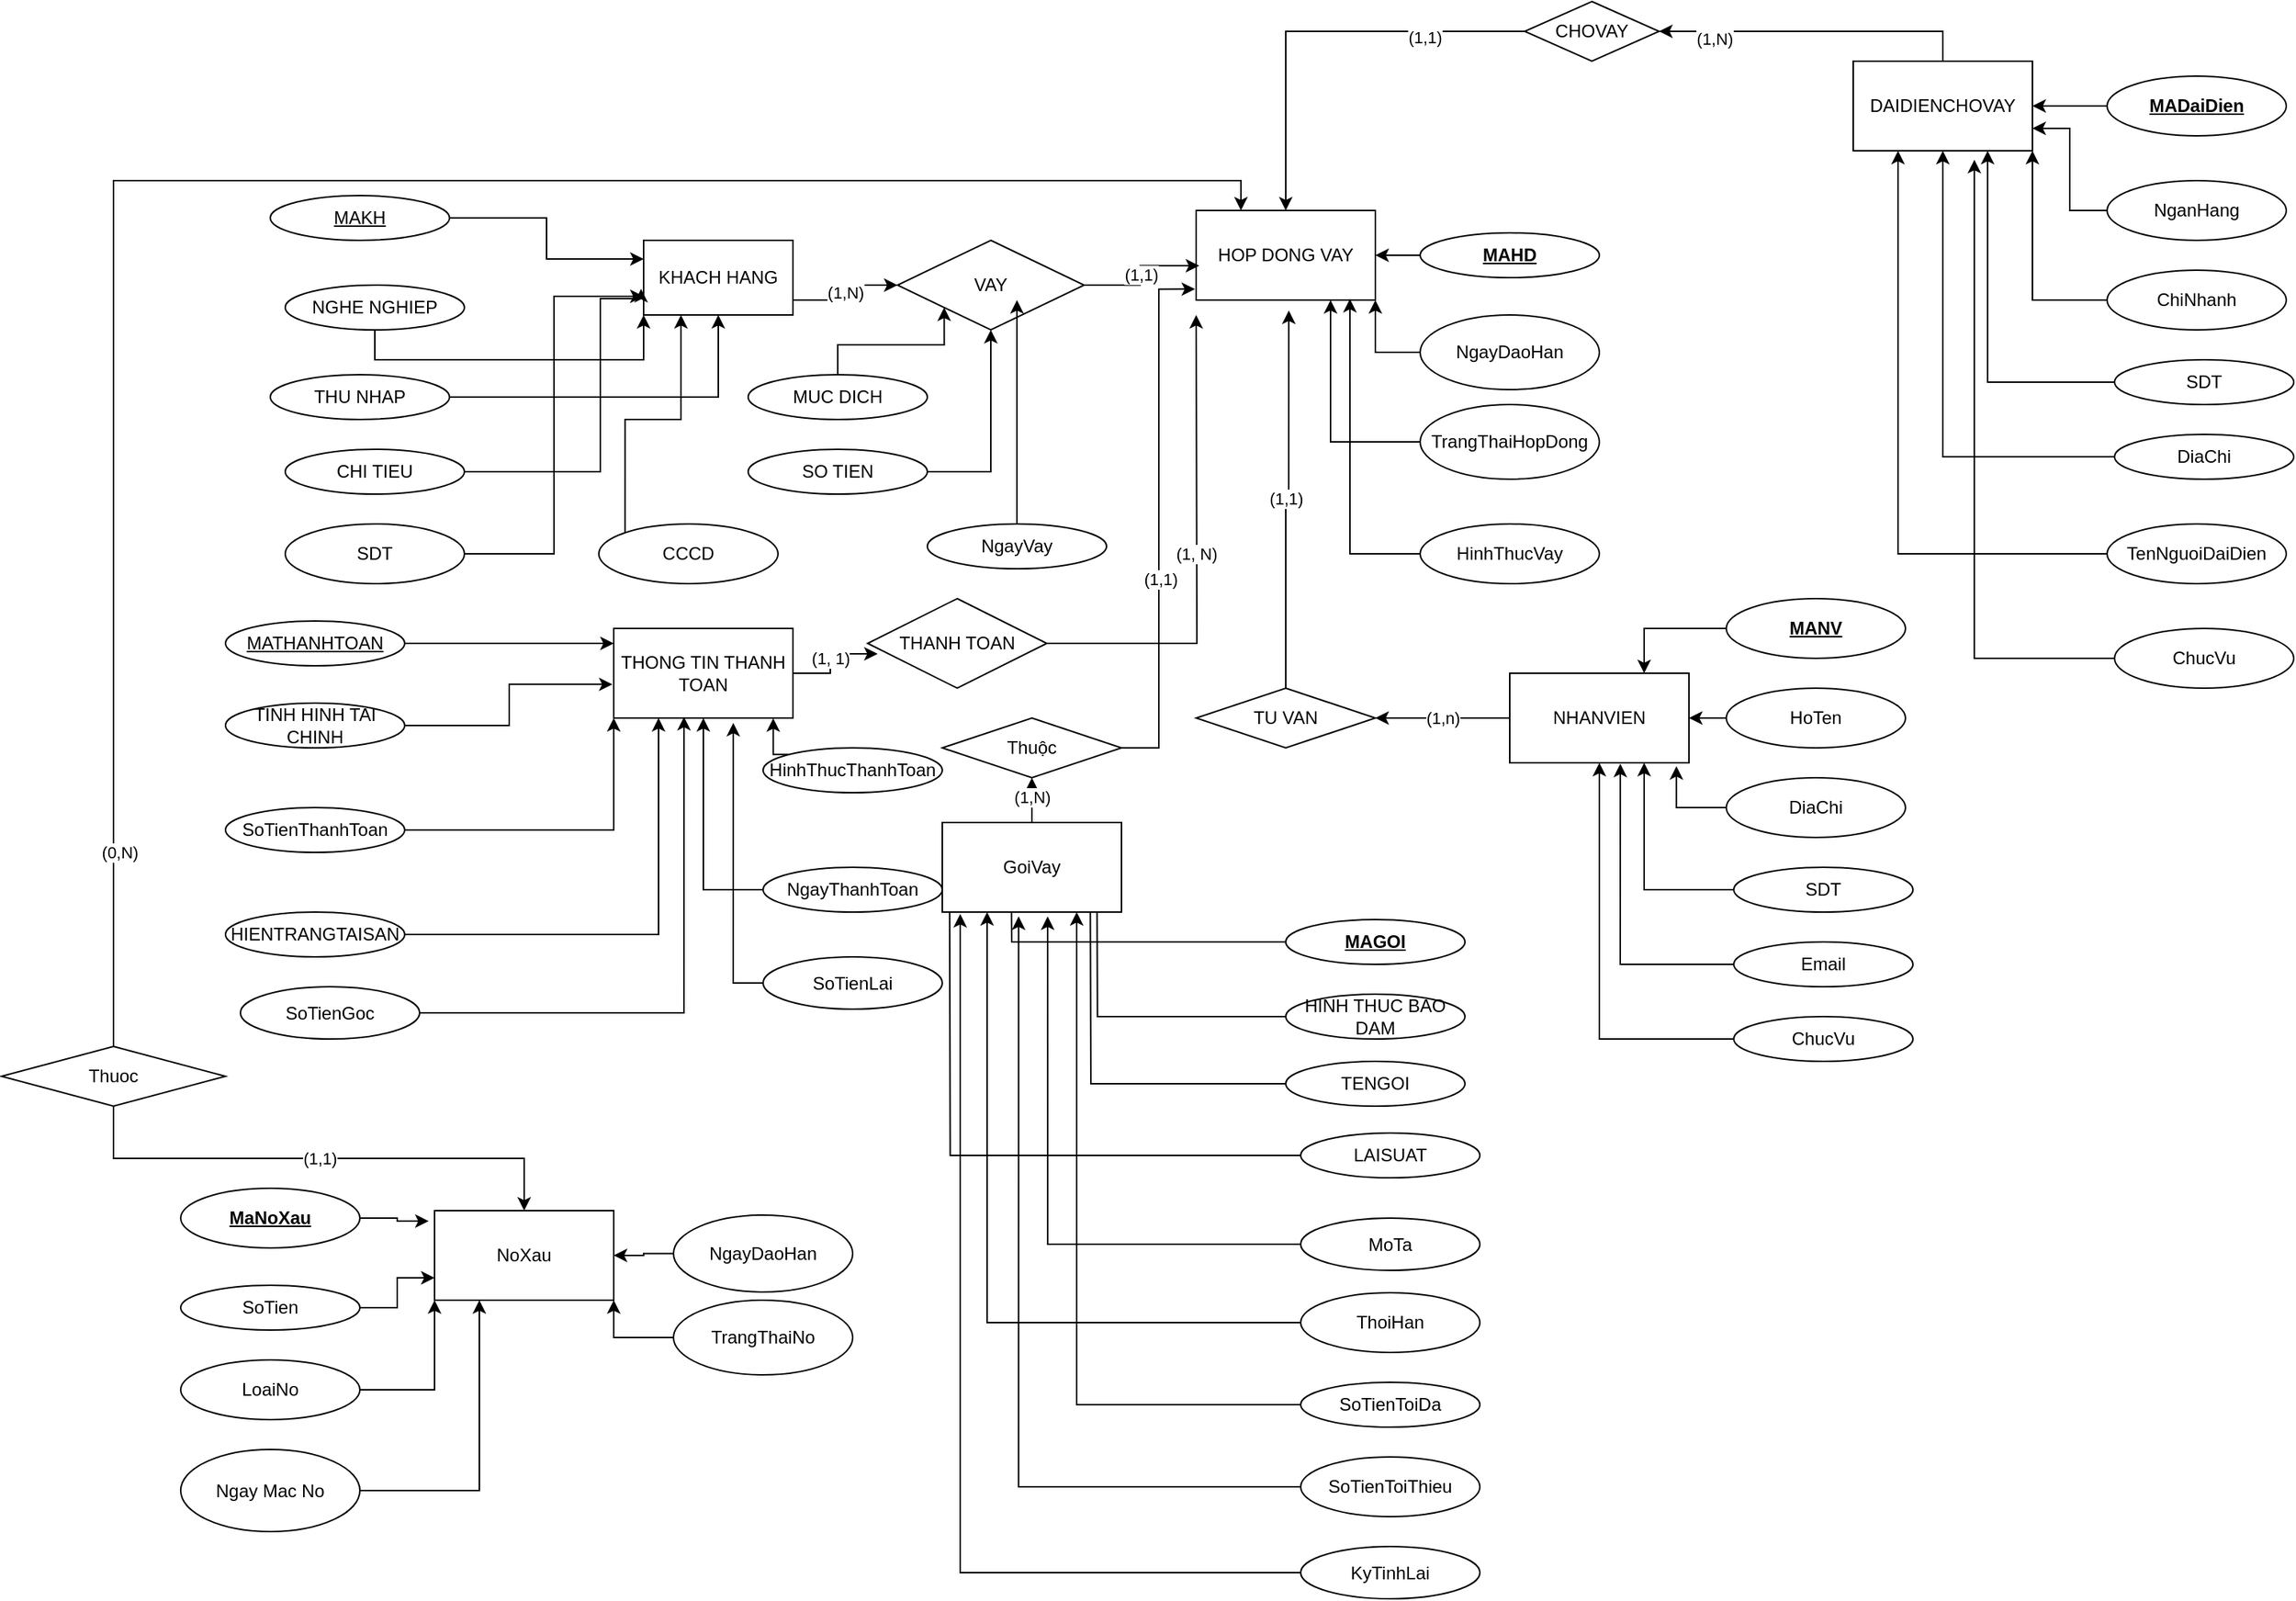<mxfile version="22.0.2" type="device">
  <diagram name="Page-1" id="RcluT7PwSp8nkoUz6Cnb">
    <mxGraphModel dx="1941" dy="688" grid="1" gridSize="10" guides="1" tooltips="1" connect="1" arrows="1" fold="1" page="1" pageScale="1" pageWidth="850" pageHeight="1100" math="0" shadow="0">
      <root>
        <mxCell id="0" />
        <mxCell id="1" parent="0" />
        <mxCell id="moOu8SUinzSFJMRD1ueo-30" value="(1,N)" style="edgeStyle=orthogonalEdgeStyle;rounded=0;orthogonalLoop=1;jettySize=auto;html=1;" parent="1" source="moOu8SUinzSFJMRD1ueo-1" target="moOu8SUinzSFJMRD1ueo-29" edge="1">
          <mxGeometry relative="1" as="geometry">
            <Array as="points">
              <mxPoint x="-165" y="230" />
              <mxPoint x="-165" y="220" />
            </Array>
          </mxGeometry>
        </mxCell>
        <mxCell id="moOu8SUinzSFJMRD1ueo-1" value="KHACH HANG" style="whiteSpace=wrap;html=1;" parent="1" vertex="1">
          <mxGeometry x="-300" y="190" width="100" height="50" as="geometry" />
        </mxCell>
        <mxCell id="moOu8SUinzSFJMRD1ueo-2" value="HOP DONG VAY" style="whiteSpace=wrap;html=1;" parent="1" vertex="1">
          <mxGeometry x="70" y="170" width="120" height="60" as="geometry" />
        </mxCell>
        <mxCell id="moOu8SUinzSFJMRD1ueo-39" value="(1,n)" style="edgeStyle=orthogonalEdgeStyle;rounded=0;orthogonalLoop=1;jettySize=auto;html=1;" parent="1" source="moOu8SUinzSFJMRD1ueo-6" target="moOu8SUinzSFJMRD1ueo-36" edge="1">
          <mxGeometry relative="1" as="geometry" />
        </mxCell>
        <mxCell id="moOu8SUinzSFJMRD1ueo-6" value="NHANVIEN" style="whiteSpace=wrap;html=1;" parent="1" vertex="1">
          <mxGeometry x="280" y="480" width="120" height="60" as="geometry" />
        </mxCell>
        <mxCell id="moOu8SUinzSFJMRD1ueo-12" style="edgeStyle=orthogonalEdgeStyle;rounded=0;orthogonalLoop=1;jettySize=auto;html=1;entryX=0.383;entryY=1.133;entryDx=0;entryDy=0;entryPerimeter=0;" parent="1" source="moOu8SUinzSFJMRD1ueo-8" edge="1">
          <mxGeometry relative="1" as="geometry">
            <mxPoint x="-54.04" y="593.99" as="targetPoint" />
          </mxGeometry>
        </mxCell>
        <mxCell id="moOu8SUinzSFJMRD1ueo-8" value="&lt;u&gt;&lt;b&gt;MAGOI&lt;/b&gt;&lt;/u&gt;" style="ellipse;whiteSpace=wrap;html=1;" parent="1" vertex="1">
          <mxGeometry x="130" y="645" width="120" height="30" as="geometry" />
        </mxCell>
        <mxCell id="moOu8SUinzSFJMRD1ueo-52" style="edgeStyle=orthogonalEdgeStyle;rounded=0;orthogonalLoop=1;jettySize=auto;html=1;entryX=0.825;entryY=1.1;entryDx=0;entryDy=0;entryPerimeter=0;" parent="1" source="moOu8SUinzSFJMRD1ueo-9" edge="1">
          <mxGeometry relative="1" as="geometry">
            <mxPoint x="-1" y="593" as="targetPoint" />
          </mxGeometry>
        </mxCell>
        <mxCell id="moOu8SUinzSFJMRD1ueo-9" value="TENGOI" style="ellipse;whiteSpace=wrap;html=1;" parent="1" vertex="1">
          <mxGeometry x="130" y="740" width="120" height="30" as="geometry" />
        </mxCell>
        <mxCell id="moOu8SUinzSFJMRD1ueo-10" value="LAISUAT" style="ellipse;whiteSpace=wrap;html=1;" parent="1" vertex="1">
          <mxGeometry x="140" y="788" width="120" height="30" as="geometry" />
        </mxCell>
        <mxCell id="moOu8SUinzSFJMRD1ueo-23" value="" style="edgeStyle=orthogonalEdgeStyle;rounded=0;orthogonalLoop=1;jettySize=auto;html=1;" parent="1" source="moOu8SUinzSFJMRD1ueo-15" target="moOu8SUinzSFJMRD1ueo-1" edge="1">
          <mxGeometry relative="1" as="geometry">
            <Array as="points">
              <mxPoint x="-480" y="270" />
              <mxPoint x="-300" y="270" />
            </Array>
          </mxGeometry>
        </mxCell>
        <mxCell id="moOu8SUinzSFJMRD1ueo-15" value="NGHE NGHIEP" style="ellipse;whiteSpace=wrap;html=1;" parent="1" vertex="1">
          <mxGeometry x="-540" y="220" width="120" height="30" as="geometry" />
        </mxCell>
        <mxCell id="moOu8SUinzSFJMRD1ueo-22" style="edgeStyle=orthogonalEdgeStyle;rounded=0;orthogonalLoop=1;jettySize=auto;html=1;entryX=0;entryY=0.25;entryDx=0;entryDy=0;" parent="1" source="moOu8SUinzSFJMRD1ueo-16" target="moOu8SUinzSFJMRD1ueo-1" edge="1">
          <mxGeometry relative="1" as="geometry" />
        </mxCell>
        <mxCell id="moOu8SUinzSFJMRD1ueo-16" value="&lt;u&gt;MAKH&lt;/u&gt;" style="ellipse;whiteSpace=wrap;html=1;" parent="1" vertex="1">
          <mxGeometry x="-550" y="160" width="120" height="30" as="geometry" />
        </mxCell>
        <mxCell id="moOu8SUinzSFJMRD1ueo-27" style="edgeStyle=orthogonalEdgeStyle;rounded=0;orthogonalLoop=1;jettySize=auto;html=1;" parent="1" source="moOu8SUinzSFJMRD1ueo-17" target="moOu8SUinzSFJMRD1ueo-1" edge="1">
          <mxGeometry relative="1" as="geometry" />
        </mxCell>
        <mxCell id="moOu8SUinzSFJMRD1ueo-17" value="THU NHAP" style="ellipse;whiteSpace=wrap;html=1;" parent="1" vertex="1">
          <mxGeometry x="-550" y="280" width="120" height="30" as="geometry" />
        </mxCell>
        <mxCell id="moOu8SUinzSFJMRD1ueo-25" style="edgeStyle=orthogonalEdgeStyle;rounded=0;orthogonalLoop=1;jettySize=auto;html=1;entryX=-0.017;entryY=0.65;entryDx=0;entryDy=0;entryPerimeter=0;" parent="1" source="moOu8SUinzSFJMRD1ueo-18" target="moOu8SUinzSFJMRD1ueo-1" edge="1">
          <mxGeometry relative="1" as="geometry">
            <mxPoint x="-330" y="310" as="targetPoint" />
            <Array as="points">
              <mxPoint x="-329" y="345" />
              <mxPoint x="-329" y="229" />
            </Array>
          </mxGeometry>
        </mxCell>
        <mxCell id="moOu8SUinzSFJMRD1ueo-18" value="CHI TIEU" style="ellipse;whiteSpace=wrap;html=1;" parent="1" vertex="1">
          <mxGeometry x="-540" y="330" width="120" height="30" as="geometry" />
        </mxCell>
        <mxCell id="moOu8SUinzSFJMRD1ueo-31" value="(1,1)" style="edgeStyle=orthogonalEdgeStyle;rounded=0;orthogonalLoop=1;jettySize=auto;html=1;entryX=0.017;entryY=0.617;entryDx=0;entryDy=0;entryPerimeter=0;" parent="1" source="moOu8SUinzSFJMRD1ueo-29" target="moOu8SUinzSFJMRD1ueo-2" edge="1">
          <mxGeometry relative="1" as="geometry" />
        </mxCell>
        <mxCell id="moOu8SUinzSFJMRD1ueo-29" value="VAY" style="rhombus;whiteSpace=wrap;html=1;" parent="1" vertex="1">
          <mxGeometry x="-130" y="190" width="125" height="60" as="geometry" />
        </mxCell>
        <mxCell id="OIFnNaqnoantYKEcp4GL-23" style="edgeStyle=orthogonalEdgeStyle;rounded=0;orthogonalLoop=1;jettySize=auto;html=1;exitX=0.5;exitY=0;exitDx=0;exitDy=0;entryX=0;entryY=1;entryDx=0;entryDy=0;" edge="1" parent="1" source="moOu8SUinzSFJMRD1ueo-32" target="moOu8SUinzSFJMRD1ueo-29">
          <mxGeometry relative="1" as="geometry" />
        </mxCell>
        <mxCell id="moOu8SUinzSFJMRD1ueo-32" value="MUC DICH" style="ellipse;whiteSpace=wrap;html=1;" parent="1" vertex="1">
          <mxGeometry x="-230" y="280" width="120" height="30" as="geometry" />
        </mxCell>
        <mxCell id="xY4OVWo1dw9h_iWOuXFk-34" style="edgeStyle=orthogonalEdgeStyle;rounded=0;orthogonalLoop=1;jettySize=auto;html=1;exitX=0;exitY=0.5;exitDx=0;exitDy=0;entryX=1;entryY=0.5;entryDx=0;entryDy=0;" parent="1" source="moOu8SUinzSFJMRD1ueo-34" target="moOu8SUinzSFJMRD1ueo-2" edge="1">
          <mxGeometry relative="1" as="geometry" />
        </mxCell>
        <mxCell id="moOu8SUinzSFJMRD1ueo-34" value="&lt;u&gt;&lt;b&gt;MAHD&lt;/b&gt;&lt;/u&gt;" style="ellipse;whiteSpace=wrap;html=1;" parent="1" vertex="1">
          <mxGeometry x="220" y="185" width="120" height="30" as="geometry" />
        </mxCell>
        <mxCell id="moOu8SUinzSFJMRD1ueo-49" value="(1,1)" style="edgeStyle=orthogonalEdgeStyle;rounded=0;orthogonalLoop=1;jettySize=auto;html=1;exitX=0.5;exitY=0;exitDx=0;exitDy=0;entryX=0.517;entryY=1.117;entryDx=0;entryDy=0;entryPerimeter=0;" parent="1" source="moOu8SUinzSFJMRD1ueo-36" target="moOu8SUinzSFJMRD1ueo-2" edge="1">
          <mxGeometry relative="1" as="geometry" />
        </mxCell>
        <mxCell id="moOu8SUinzSFJMRD1ueo-36" value="TU VAN" style="rhombus;whiteSpace=wrap;html=1;" parent="1" vertex="1">
          <mxGeometry x="70" y="490" width="120" height="40" as="geometry" />
        </mxCell>
        <mxCell id="xY4OVWo1dw9h_iWOuXFk-5" style="edgeStyle=orthogonalEdgeStyle;rounded=0;orthogonalLoop=1;jettySize=auto;html=1;exitX=0;exitY=0.5;exitDx=0;exitDy=0;entryX=1;entryY=1;entryDx=0;entryDy=0;" parent="1" source="moOu8SUinzSFJMRD1ueo-41" edge="1">
          <mxGeometry relative="1" as="geometry">
            <mxPoint x="3.448" y="585.345" as="targetPoint" />
          </mxGeometry>
        </mxCell>
        <mxCell id="moOu8SUinzSFJMRD1ueo-41" value="HINH THUC BAO DAM" style="ellipse;whiteSpace=wrap;html=1;" parent="1" vertex="1">
          <mxGeometry x="130" y="695" width="120" height="30" as="geometry" />
        </mxCell>
        <mxCell id="OIFnNaqnoantYKEcp4GL-24" style="edgeStyle=orthogonalEdgeStyle;rounded=0;orthogonalLoop=1;jettySize=auto;html=1;exitX=1;exitY=0.5;exitDx=0;exitDy=0;entryX=0.5;entryY=1;entryDx=0;entryDy=0;" edge="1" parent="1" source="moOu8SUinzSFJMRD1ueo-53" target="moOu8SUinzSFJMRD1ueo-29">
          <mxGeometry relative="1" as="geometry" />
        </mxCell>
        <mxCell id="moOu8SUinzSFJMRD1ueo-53" value="SO TIEN" style="ellipse;whiteSpace=wrap;html=1;" parent="1" vertex="1">
          <mxGeometry x="-230" y="330" width="120" height="30" as="geometry" />
        </mxCell>
        <mxCell id="moOu8SUinzSFJMRD1ueo-64" value="(1, 1)" style="edgeStyle=orthogonalEdgeStyle;rounded=0;orthogonalLoop=1;jettySize=auto;html=1;exitX=1;exitY=0.5;exitDx=0;exitDy=0;entryX=0.056;entryY=0.617;entryDx=0;entryDy=0;entryPerimeter=0;" parent="1" source="moOu8SUinzSFJMRD1ueo-57" target="moOu8SUinzSFJMRD1ueo-62" edge="1">
          <mxGeometry relative="1" as="geometry" />
        </mxCell>
        <mxCell id="moOu8SUinzSFJMRD1ueo-57" value="THONG TIN THANH TOAN" style="rounded=0;whiteSpace=wrap;html=1;" parent="1" vertex="1">
          <mxGeometry x="-320" y="450" width="120" height="60" as="geometry" />
        </mxCell>
        <mxCell id="moOu8SUinzSFJMRD1ueo-65" value="(1, N)" style="edgeStyle=orthogonalEdgeStyle;rounded=0;orthogonalLoop=1;jettySize=auto;html=1;exitX=1;exitY=0.5;exitDx=0;exitDy=0;" parent="1" source="moOu8SUinzSFJMRD1ueo-62" edge="1">
          <mxGeometry relative="1" as="geometry">
            <mxPoint x="70" y="240" as="targetPoint" />
          </mxGeometry>
        </mxCell>
        <mxCell id="moOu8SUinzSFJMRD1ueo-62" value="THANH TOAN" style="rhombus;whiteSpace=wrap;html=1;" parent="1" vertex="1">
          <mxGeometry x="-150" y="430" width="120" height="60" as="geometry" />
        </mxCell>
        <mxCell id="7ujtb6qxAVKzP9pwFhHG-5" style="edgeStyle=orthogonalEdgeStyle;rounded=0;orthogonalLoop=1;jettySize=auto;html=1;exitX=1;exitY=0.5;exitDx=0;exitDy=0;entryX=0;entryY=1;entryDx=0;entryDy=0;" parent="1" source="moOu8SUinzSFJMRD1ueo-70" target="moOu8SUinzSFJMRD1ueo-57" edge="1">
          <mxGeometry relative="1" as="geometry" />
        </mxCell>
        <mxCell id="moOu8SUinzSFJMRD1ueo-70" value="SoTienThanhToan" style="ellipse;whiteSpace=wrap;html=1;" parent="1" vertex="1">
          <mxGeometry x="-580" y="570" width="120" height="30" as="geometry" />
        </mxCell>
        <mxCell id="7ujtb6qxAVKzP9pwFhHG-1" style="edgeStyle=orthogonalEdgeStyle;rounded=0;orthogonalLoop=1;jettySize=auto;html=1;exitX=1;exitY=0.5;exitDx=0;exitDy=0;" parent="1" source="moOu8SUinzSFJMRD1ueo-74" edge="1">
          <mxGeometry relative="1" as="geometry">
            <mxPoint x="-320" y="460" as="targetPoint" />
          </mxGeometry>
        </mxCell>
        <mxCell id="moOu8SUinzSFJMRD1ueo-74" value="&lt;u&gt;MATHANHTOAN&lt;/u&gt;" style="ellipse;whiteSpace=wrap;html=1;" parent="1" vertex="1">
          <mxGeometry x="-580" y="445" width="120" height="30" as="geometry" />
        </mxCell>
        <mxCell id="OIFnNaqnoantYKEcp4GL-20" style="edgeStyle=orthogonalEdgeStyle;rounded=0;orthogonalLoop=1;jettySize=auto;html=1;exitX=0;exitY=0.5;exitDx=0;exitDy=0;" edge="1" parent="1" source="moOu8SUinzSFJMRD1ueo-75" target="moOu8SUinzSFJMRD1ueo-57">
          <mxGeometry relative="1" as="geometry" />
        </mxCell>
        <mxCell id="moOu8SUinzSFJMRD1ueo-75" value="NgayThanhToan" style="ellipse;whiteSpace=wrap;html=1;" parent="1" vertex="1">
          <mxGeometry x="-220" y="610" width="120" height="30" as="geometry" />
        </mxCell>
        <mxCell id="7ujtb6qxAVKzP9pwFhHG-6" style="edgeStyle=orthogonalEdgeStyle;rounded=0;orthogonalLoop=1;jettySize=auto;html=1;exitX=1;exitY=0.5;exitDx=0;exitDy=0;entryX=0.25;entryY=1;entryDx=0;entryDy=0;" parent="1" source="moOu8SUinzSFJMRD1ueo-79" target="moOu8SUinzSFJMRD1ueo-57" edge="1">
          <mxGeometry relative="1" as="geometry" />
        </mxCell>
        <mxCell id="moOu8SUinzSFJMRD1ueo-79" value="HIENTRANGTAISAN" style="ellipse;whiteSpace=wrap;html=1;" parent="1" vertex="1">
          <mxGeometry x="-580" y="640" width="120" height="30" as="geometry" />
        </mxCell>
        <mxCell id="moOu8SUinzSFJMRD1ueo-82" value="TINH HINH TAI CHINH" style="ellipse;whiteSpace=wrap;html=1;" parent="1" vertex="1">
          <mxGeometry x="-580" y="500" width="120" height="30" as="geometry" />
        </mxCell>
        <mxCell id="7ujtb6qxAVKzP9pwFhHG-7" style="edgeStyle=orthogonalEdgeStyle;rounded=0;orthogonalLoop=1;jettySize=auto;html=1;exitX=0;exitY=0.5;exitDx=0;exitDy=0;entryX=0.04;entryY=0.814;entryDx=0;entryDy=0;entryPerimeter=0;" parent="1" source="moOu8SUinzSFJMRD1ueo-10" edge="1">
          <mxGeometry relative="1" as="geometry">
            <mxPoint x="-95.2" y="584.42" as="targetPoint" />
          </mxGeometry>
        </mxCell>
        <mxCell id="51BZH1mfJ3p3SiwEqMql-1" value="NoXau" style="rounded=0;whiteSpace=wrap;html=1;" parent="1" vertex="1">
          <mxGeometry x="-440" y="840" width="120" height="60" as="geometry" />
        </mxCell>
        <mxCell id="51BZH1mfJ3p3SiwEqMql-2" value="MaNoXau" style="ellipse;whiteSpace=wrap;html=1;fontStyle=5" parent="1" vertex="1">
          <mxGeometry x="-610" y="825" width="120" height="40" as="geometry" />
        </mxCell>
        <mxCell id="51BZH1mfJ3p3SiwEqMql-8" style="edgeStyle=orthogonalEdgeStyle;rounded=0;orthogonalLoop=1;jettySize=auto;html=1;exitX=1;exitY=0.5;exitDx=0;exitDy=0;entryX=0;entryY=0.75;entryDx=0;entryDy=0;" parent="1" source="51BZH1mfJ3p3SiwEqMql-5" target="51BZH1mfJ3p3SiwEqMql-1" edge="1">
          <mxGeometry relative="1" as="geometry" />
        </mxCell>
        <mxCell id="51BZH1mfJ3p3SiwEqMql-5" value="SoTien" style="ellipse;whiteSpace=wrap;html=1;" parent="1" vertex="1">
          <mxGeometry x="-610" y="890" width="120" height="30" as="geometry" />
        </mxCell>
        <mxCell id="51BZH1mfJ3p3SiwEqMql-6" style="edgeStyle=orthogonalEdgeStyle;rounded=0;orthogonalLoop=1;jettySize=auto;html=1;exitX=1;exitY=0.5;exitDx=0;exitDy=0;entryX=-0.033;entryY=0.117;entryDx=0;entryDy=0;entryPerimeter=0;" parent="1" source="51BZH1mfJ3p3SiwEqMql-2" target="51BZH1mfJ3p3SiwEqMql-1" edge="1">
          <mxGeometry relative="1" as="geometry" />
        </mxCell>
        <mxCell id="51BZH1mfJ3p3SiwEqMql-11" value="(1,1)" style="edgeStyle=orthogonalEdgeStyle;rounded=0;orthogonalLoop=1;jettySize=auto;html=1;exitX=0.5;exitY=1;exitDx=0;exitDy=0;entryX=0.5;entryY=0;entryDx=0;entryDy=0;" parent="1" source="51BZH1mfJ3p3SiwEqMql-9" target="51BZH1mfJ3p3SiwEqMql-1" edge="1">
          <mxGeometry relative="1" as="geometry" />
        </mxCell>
        <mxCell id="OIFnNaqnoantYKEcp4GL-8" style="edgeStyle=orthogonalEdgeStyle;rounded=0;orthogonalLoop=1;jettySize=auto;html=1;exitX=0.5;exitY=0;exitDx=0;exitDy=0;entryX=0.25;entryY=0;entryDx=0;entryDy=0;" edge="1" parent="1" source="51BZH1mfJ3p3SiwEqMql-9" target="moOu8SUinzSFJMRD1ueo-2">
          <mxGeometry relative="1" as="geometry" />
        </mxCell>
        <mxCell id="OIFnNaqnoantYKEcp4GL-9" value="(0,N)" style="edgeLabel;html=1;align=center;verticalAlign=middle;resizable=0;points=[];" vertex="1" connectable="0" parent="OIFnNaqnoantYKEcp4GL-8">
          <mxGeometry x="-0.808" y="-4" relative="1" as="geometry">
            <mxPoint as="offset" />
          </mxGeometry>
        </mxCell>
        <mxCell id="51BZH1mfJ3p3SiwEqMql-9" value="Thuoc" style="rhombus;whiteSpace=wrap;html=1;" parent="1" vertex="1">
          <mxGeometry x="-730" y="730" width="150" height="40" as="geometry" />
        </mxCell>
        <mxCell id="51BZH1mfJ3p3SiwEqMql-24" style="edgeStyle=orthogonalEdgeStyle;rounded=0;orthogonalLoop=1;jettySize=auto;html=1;exitX=0.5;exitY=0;exitDx=0;exitDy=0;entryX=1;entryY=0.5;entryDx=0;entryDy=0;" parent="1" source="51BZH1mfJ3p3SiwEqMql-19" target="51BZH1mfJ3p3SiwEqMql-20" edge="1">
          <mxGeometry relative="1" as="geometry" />
        </mxCell>
        <mxCell id="eYvVQva_daUCcq3rvcuf-1" value="(1,N)" style="edgeLabel;html=1;align=center;verticalAlign=middle;resizable=0;points=[];" parent="51BZH1mfJ3p3SiwEqMql-24" vertex="1" connectable="0">
          <mxGeometry x="0.648" y="5" relative="1" as="geometry">
            <mxPoint as="offset" />
          </mxGeometry>
        </mxCell>
        <mxCell id="51BZH1mfJ3p3SiwEqMql-19" value="DAIDIENCHOVAY" style="rounded=0;whiteSpace=wrap;html=1;" parent="1" vertex="1">
          <mxGeometry x="510" y="70" width="120" height="60" as="geometry" />
        </mxCell>
        <mxCell id="51BZH1mfJ3p3SiwEqMql-25" style="edgeStyle=orthogonalEdgeStyle;rounded=0;orthogonalLoop=1;jettySize=auto;html=1;exitX=0;exitY=0.5;exitDx=0;exitDy=0;" parent="1" source="51BZH1mfJ3p3SiwEqMql-20" target="moOu8SUinzSFJMRD1ueo-2" edge="1">
          <mxGeometry relative="1" as="geometry" />
        </mxCell>
        <mxCell id="eYvVQva_daUCcq3rvcuf-2" value="(1,1)" style="edgeLabel;html=1;align=center;verticalAlign=middle;resizable=0;points=[];" parent="51BZH1mfJ3p3SiwEqMql-25" vertex="1" connectable="0">
          <mxGeometry x="-0.521" y="4" relative="1" as="geometry">
            <mxPoint as="offset" />
          </mxGeometry>
        </mxCell>
        <mxCell id="51BZH1mfJ3p3SiwEqMql-20" value="CHOVAY" style="rhombus;whiteSpace=wrap;html=1;" parent="1" vertex="1">
          <mxGeometry x="290" y="30" width="90" height="40" as="geometry" />
        </mxCell>
        <mxCell id="xY4OVWo1dw9h_iWOuXFk-1" value="HinhThucThanhToan" style="ellipse;whiteSpace=wrap;html=1;" parent="1" vertex="1">
          <mxGeometry x="-220" y="530" width="120" height="30" as="geometry" />
        </mxCell>
        <mxCell id="xY4OVWo1dw9h_iWOuXFk-4" style="edgeStyle=orthogonalEdgeStyle;rounded=0;orthogonalLoop=1;jettySize=auto;html=1;exitX=0;exitY=0;exitDx=0;exitDy=0;entryX=0.89;entryY=1.003;entryDx=0;entryDy=0;entryPerimeter=0;" parent="1" source="xY4OVWo1dw9h_iWOuXFk-1" target="moOu8SUinzSFJMRD1ueo-57" edge="1">
          <mxGeometry relative="1" as="geometry" />
        </mxCell>
        <mxCell id="xY4OVWo1dw9h_iWOuXFk-10" style="edgeStyle=orthogonalEdgeStyle;rounded=0;orthogonalLoop=1;jettySize=auto;html=1;exitX=1;exitY=0.5;exitDx=0;exitDy=0;entryX=0;entryY=0.75;entryDx=0;entryDy=0;" parent="1" source="xY4OVWo1dw9h_iWOuXFk-8" target="moOu8SUinzSFJMRD1ueo-1" edge="1">
          <mxGeometry relative="1" as="geometry" />
        </mxCell>
        <mxCell id="xY4OVWo1dw9h_iWOuXFk-8" value="SDT" style="ellipse;whiteSpace=wrap;html=1;" parent="1" vertex="1">
          <mxGeometry x="-540" y="380" width="120" height="40" as="geometry" />
        </mxCell>
        <mxCell id="xY4OVWo1dw9h_iWOuXFk-11" style="edgeStyle=orthogonalEdgeStyle;rounded=0;orthogonalLoop=1;jettySize=auto;html=1;exitX=0;exitY=0;exitDx=0;exitDy=0;entryX=0.25;entryY=1;entryDx=0;entryDy=0;" parent="1" source="xY4OVWo1dw9h_iWOuXFk-9" target="moOu8SUinzSFJMRD1ueo-1" edge="1">
          <mxGeometry relative="1" as="geometry" />
        </mxCell>
        <mxCell id="xY4OVWo1dw9h_iWOuXFk-9" value="CCCD" style="ellipse;whiteSpace=wrap;html=1;" parent="1" vertex="1">
          <mxGeometry x="-330" y="380" width="120" height="40" as="geometry" />
        </mxCell>
        <mxCell id="OIFnNaqnoantYKEcp4GL-11" style="edgeStyle=orthogonalEdgeStyle;rounded=0;orthogonalLoop=1;jettySize=auto;html=1;exitX=0;exitY=0.5;exitDx=0;exitDy=0;entryX=0.75;entryY=1;entryDx=0;entryDy=0;" edge="1" parent="1" source="xY4OVWo1dw9h_iWOuXFk-7" target="moOu8SUinzSFJMRD1ueo-2">
          <mxGeometry relative="1" as="geometry" />
        </mxCell>
        <mxCell id="xY4OVWo1dw9h_iWOuXFk-7" value="TrangThaiHopDong" style="ellipse;whiteSpace=wrap;html=1;" parent="1" vertex="1">
          <mxGeometry x="220" y="300" width="120" height="50" as="geometry" />
        </mxCell>
        <mxCell id="xY4OVWo1dw9h_iWOuXFk-15" style="edgeStyle=orthogonalEdgeStyle;rounded=0;orthogonalLoop=1;jettySize=auto;html=1;exitX=0;exitY=0.5;exitDx=0;exitDy=0;entryX=0.75;entryY=0;entryDx=0;entryDy=0;" parent="1" source="xY4OVWo1dw9h_iWOuXFk-14" target="moOu8SUinzSFJMRD1ueo-6" edge="1">
          <mxGeometry relative="1" as="geometry" />
        </mxCell>
        <mxCell id="xY4OVWo1dw9h_iWOuXFk-14" value="&lt;b&gt;&lt;u&gt;MANV&lt;/u&gt;&lt;/b&gt;" style="ellipse;whiteSpace=wrap;html=1;" parent="1" vertex="1">
          <mxGeometry x="425" y="430" width="120" height="40" as="geometry" />
        </mxCell>
        <mxCell id="xY4OVWo1dw9h_iWOuXFk-25" style="edgeStyle=orthogonalEdgeStyle;rounded=0;orthogonalLoop=1;jettySize=auto;html=1;exitX=1;exitY=0.5;exitDx=0;exitDy=0;entryX=0;entryY=1;entryDx=0;entryDy=0;" parent="1" source="xY4OVWo1dw9h_iWOuXFk-16" target="51BZH1mfJ3p3SiwEqMql-1" edge="1">
          <mxGeometry relative="1" as="geometry" />
        </mxCell>
        <mxCell id="xY4OVWo1dw9h_iWOuXFk-16" value="LoaiNo" style="ellipse;whiteSpace=wrap;html=1;" parent="1" vertex="1">
          <mxGeometry x="-610" y="940" width="120" height="40" as="geometry" />
        </mxCell>
        <mxCell id="xY4OVWo1dw9h_iWOuXFk-30" style="edgeStyle=orthogonalEdgeStyle;rounded=0;orthogonalLoop=1;jettySize=auto;html=1;exitX=0;exitY=0.5;exitDx=0;exitDy=0;entryX=1;entryY=1;entryDx=0;entryDy=0;" parent="1" source="xY4OVWo1dw9h_iWOuXFk-18" target="51BZH1mfJ3p3SiwEqMql-1" edge="1">
          <mxGeometry relative="1" as="geometry" />
        </mxCell>
        <mxCell id="xY4OVWo1dw9h_iWOuXFk-18" value="TrangThaiNo" style="ellipse;whiteSpace=wrap;html=1;" parent="1" vertex="1">
          <mxGeometry x="-280" y="900" width="120" height="50" as="geometry" />
        </mxCell>
        <mxCell id="xY4OVWo1dw9h_iWOuXFk-26" style="edgeStyle=orthogonalEdgeStyle;rounded=0;orthogonalLoop=1;jettySize=auto;html=1;exitX=1;exitY=0.5;exitDx=0;exitDy=0;entryX=0.25;entryY=1;entryDx=0;entryDy=0;" parent="1" source="xY4OVWo1dw9h_iWOuXFk-22" target="51BZH1mfJ3p3SiwEqMql-1" edge="1">
          <mxGeometry relative="1" as="geometry" />
        </mxCell>
        <mxCell id="xY4OVWo1dw9h_iWOuXFk-22" value="Ngay Mac No" style="ellipse;whiteSpace=wrap;html=1;" parent="1" vertex="1">
          <mxGeometry x="-610" y="1000" width="120" height="55" as="geometry" />
        </mxCell>
        <mxCell id="xY4OVWo1dw9h_iWOuXFk-29" style="edgeStyle=orthogonalEdgeStyle;rounded=0;orthogonalLoop=1;jettySize=auto;html=1;exitX=0;exitY=0.5;exitDx=0;exitDy=0;entryX=1;entryY=0.5;entryDx=0;entryDy=0;" parent="1" source="xY4OVWo1dw9h_iWOuXFk-24" target="51BZH1mfJ3p3SiwEqMql-1" edge="1">
          <mxGeometry relative="1" as="geometry" />
        </mxCell>
        <mxCell id="xY4OVWo1dw9h_iWOuXFk-24" value="NgayDaoHan" style="ellipse;whiteSpace=wrap;html=1;" parent="1" vertex="1">
          <mxGeometry x="-280" y="843" width="120" height="51.5" as="geometry" />
        </mxCell>
        <mxCell id="OIFnNaqnoantYKEcp4GL-10" style="edgeStyle=orthogonalEdgeStyle;rounded=0;orthogonalLoop=1;jettySize=auto;html=1;exitX=0;exitY=0.5;exitDx=0;exitDy=0;entryX=1;entryY=1;entryDx=0;entryDy=0;" edge="1" parent="1" source="xY4OVWo1dw9h_iWOuXFk-31" target="moOu8SUinzSFJMRD1ueo-2">
          <mxGeometry relative="1" as="geometry" />
        </mxCell>
        <mxCell id="xY4OVWo1dw9h_iWOuXFk-31" value="NgayDaoHan" style="ellipse;whiteSpace=wrap;html=1;" parent="1" vertex="1">
          <mxGeometry x="220" y="240" width="120" height="50" as="geometry" />
        </mxCell>
        <mxCell id="OIFnNaqnoantYKEcp4GL-1" style="edgeStyle=orthogonalEdgeStyle;rounded=0;orthogonalLoop=1;jettySize=auto;html=1;exitX=0;exitY=0.5;exitDx=0;exitDy=0;" edge="1" parent="1" source="xY4OVWo1dw9h_iWOuXFk-35" target="moOu8SUinzSFJMRD1ueo-6">
          <mxGeometry relative="1" as="geometry" />
        </mxCell>
        <mxCell id="xY4OVWo1dw9h_iWOuXFk-35" value="HoTen" style="ellipse;whiteSpace=wrap;html=1;" parent="1" vertex="1">
          <mxGeometry x="425" y="490" width="120" height="40" as="geometry" />
        </mxCell>
        <mxCell id="xY4OVWo1dw9h_iWOuXFk-36" value="DiaChi" style="ellipse;whiteSpace=wrap;html=1;" parent="1" vertex="1">
          <mxGeometry x="425" y="550" width="120" height="40" as="geometry" />
        </mxCell>
        <mxCell id="OIFnNaqnoantYKEcp4GL-4" style="edgeStyle=orthogonalEdgeStyle;rounded=0;orthogonalLoop=1;jettySize=auto;html=1;exitX=0;exitY=0.5;exitDx=0;exitDy=0;entryX=0.75;entryY=1;entryDx=0;entryDy=0;" edge="1" parent="1" source="xY4OVWo1dw9h_iWOuXFk-37" target="moOu8SUinzSFJMRD1ueo-6">
          <mxGeometry relative="1" as="geometry" />
        </mxCell>
        <mxCell id="xY4OVWo1dw9h_iWOuXFk-37" value="SDT" style="ellipse;whiteSpace=wrap;html=1;" parent="1" vertex="1">
          <mxGeometry x="430" y="610" width="120" height="30" as="geometry" />
        </mxCell>
        <mxCell id="xY4OVWo1dw9h_iWOuXFk-38" value="Email" style="ellipse;whiteSpace=wrap;html=1;" parent="1" vertex="1">
          <mxGeometry x="430" y="660" width="120" height="30" as="geometry" />
        </mxCell>
        <mxCell id="OIFnNaqnoantYKEcp4GL-6" style="edgeStyle=orthogonalEdgeStyle;rounded=0;orthogonalLoop=1;jettySize=auto;html=1;exitX=0;exitY=0.5;exitDx=0;exitDy=0;" edge="1" parent="1" source="xY4OVWo1dw9h_iWOuXFk-39" target="moOu8SUinzSFJMRD1ueo-6">
          <mxGeometry relative="1" as="geometry" />
        </mxCell>
        <mxCell id="xY4OVWo1dw9h_iWOuXFk-39" value="ChucVu" style="ellipse;whiteSpace=wrap;html=1;" parent="1" vertex="1">
          <mxGeometry x="430" y="710" width="120" height="30" as="geometry" />
        </mxCell>
        <mxCell id="xY4OVWo1dw9h_iWOuXFk-46" style="edgeStyle=orthogonalEdgeStyle;rounded=0;orthogonalLoop=1;jettySize=auto;html=1;exitX=0;exitY=0.5;exitDx=0;exitDy=0;" parent="1" source="xY4OVWo1dw9h_iWOuXFk-40" target="51BZH1mfJ3p3SiwEqMql-19" edge="1">
          <mxGeometry relative="1" as="geometry" />
        </mxCell>
        <mxCell id="xY4OVWo1dw9h_iWOuXFk-40" value="&lt;b&gt;&lt;u&gt;MADaiDien&lt;/u&gt;&lt;/b&gt;" style="ellipse;whiteSpace=wrap;html=1;" parent="1" vertex="1">
          <mxGeometry x="680" y="80" width="120" height="40" as="geometry" />
        </mxCell>
        <mxCell id="xY4OVWo1dw9h_iWOuXFk-47" style="edgeStyle=orthogonalEdgeStyle;rounded=0;orthogonalLoop=1;jettySize=auto;html=1;exitX=0;exitY=0.5;exitDx=0;exitDy=0;entryX=1;entryY=0.75;entryDx=0;entryDy=0;" parent="1" source="xY4OVWo1dw9h_iWOuXFk-41" target="51BZH1mfJ3p3SiwEqMql-19" edge="1">
          <mxGeometry relative="1" as="geometry" />
        </mxCell>
        <mxCell id="xY4OVWo1dw9h_iWOuXFk-41" value="NganHang" style="ellipse;whiteSpace=wrap;html=1;" parent="1" vertex="1">
          <mxGeometry x="680" y="150" width="120" height="40" as="geometry" />
        </mxCell>
        <mxCell id="xY4OVWo1dw9h_iWOuXFk-48" style="edgeStyle=orthogonalEdgeStyle;rounded=0;orthogonalLoop=1;jettySize=auto;html=1;exitX=0;exitY=0.5;exitDx=0;exitDy=0;entryX=1;entryY=1;entryDx=0;entryDy=0;" parent="1" source="xY4OVWo1dw9h_iWOuXFk-42" target="51BZH1mfJ3p3SiwEqMql-19" edge="1">
          <mxGeometry relative="1" as="geometry" />
        </mxCell>
        <mxCell id="xY4OVWo1dw9h_iWOuXFk-42" value="ChiNhanh" style="ellipse;whiteSpace=wrap;html=1;" parent="1" vertex="1">
          <mxGeometry x="680" y="210" width="120" height="40" as="geometry" />
        </mxCell>
        <mxCell id="xY4OVWo1dw9h_iWOuXFk-49" style="edgeStyle=orthogonalEdgeStyle;rounded=0;orthogonalLoop=1;jettySize=auto;html=1;exitX=0;exitY=0.5;exitDx=0;exitDy=0;entryX=0.75;entryY=1;entryDx=0;entryDy=0;" parent="1" source="xY4OVWo1dw9h_iWOuXFk-43" target="51BZH1mfJ3p3SiwEqMql-19" edge="1">
          <mxGeometry relative="1" as="geometry" />
        </mxCell>
        <mxCell id="xY4OVWo1dw9h_iWOuXFk-43" value="SDT" style="ellipse;whiteSpace=wrap;html=1;" parent="1" vertex="1">
          <mxGeometry x="685" y="270" width="120" height="30" as="geometry" />
        </mxCell>
        <mxCell id="xY4OVWo1dw9h_iWOuXFk-50" style="edgeStyle=orthogonalEdgeStyle;rounded=0;orthogonalLoop=1;jettySize=auto;html=1;exitX=0;exitY=0.5;exitDx=0;exitDy=0;entryX=0.5;entryY=1;entryDx=0;entryDy=0;" parent="1" source="xY4OVWo1dw9h_iWOuXFk-44" target="51BZH1mfJ3p3SiwEqMql-19" edge="1">
          <mxGeometry relative="1" as="geometry" />
        </mxCell>
        <mxCell id="xY4OVWo1dw9h_iWOuXFk-44" value="DiaChi" style="ellipse;whiteSpace=wrap;html=1;" parent="1" vertex="1">
          <mxGeometry x="685" y="320" width="120" height="30" as="geometry" />
        </mxCell>
        <mxCell id="xY4OVWo1dw9h_iWOuXFk-53" style="edgeStyle=orthogonalEdgeStyle;rounded=0;orthogonalLoop=1;jettySize=auto;html=1;exitX=0;exitY=0.5;exitDx=0;exitDy=0;entryX=0.25;entryY=1;entryDx=0;entryDy=0;" parent="1" source="xY4OVWo1dw9h_iWOuXFk-51" target="51BZH1mfJ3p3SiwEqMql-19" edge="1">
          <mxGeometry relative="1" as="geometry" />
        </mxCell>
        <mxCell id="xY4OVWo1dw9h_iWOuXFk-51" value="TenNguoiDaiDien" style="ellipse;whiteSpace=wrap;html=1;" parent="1" vertex="1">
          <mxGeometry x="680" y="380" width="120" height="40" as="geometry" />
        </mxCell>
        <mxCell id="xY4OVWo1dw9h_iWOuXFk-52" value="ChucVu" style="ellipse;whiteSpace=wrap;html=1;" parent="1" vertex="1">
          <mxGeometry x="685" y="450" width="120" height="40" as="geometry" />
        </mxCell>
        <mxCell id="xY4OVWo1dw9h_iWOuXFk-54" style="edgeStyle=orthogonalEdgeStyle;rounded=0;orthogonalLoop=1;jettySize=auto;html=1;exitX=0;exitY=0.5;exitDx=0;exitDy=0;entryX=0.676;entryY=1.1;entryDx=0;entryDy=0;entryPerimeter=0;" parent="1" source="xY4OVWo1dw9h_iWOuXFk-52" target="51BZH1mfJ3p3SiwEqMql-19" edge="1">
          <mxGeometry relative="1" as="geometry" />
        </mxCell>
        <mxCell id="xY4OVWo1dw9h_iWOuXFk-59" style="edgeStyle=orthogonalEdgeStyle;rounded=0;orthogonalLoop=1;jettySize=auto;html=1;exitX=0;exitY=0.5;exitDx=0;exitDy=0;entryX=0.588;entryY=1.048;entryDx=0;entryDy=0;entryPerimeter=0;" parent="1" source="xY4OVWo1dw9h_iWOuXFk-55" target="xY4OVWo1dw9h_iWOuXFk-60" edge="1">
          <mxGeometry relative="1" as="geometry">
            <mxPoint x="-30" y="620" as="targetPoint" />
          </mxGeometry>
        </mxCell>
        <mxCell id="xY4OVWo1dw9h_iWOuXFk-55" value="MoTa" style="ellipse;whiteSpace=wrap;html=1;" parent="1" vertex="1">
          <mxGeometry x="140" y="845" width="120" height="35" as="geometry" />
        </mxCell>
        <mxCell id="xY4OVWo1dw9h_iWOuXFk-61" style="edgeStyle=orthogonalEdgeStyle;rounded=0;orthogonalLoop=1;jettySize=auto;html=1;exitX=0;exitY=0.5;exitDx=0;exitDy=0;entryX=0.25;entryY=1;entryDx=0;entryDy=0;" parent="1" source="xY4OVWo1dw9h_iWOuXFk-56" target="xY4OVWo1dw9h_iWOuXFk-60" edge="1">
          <mxGeometry relative="1" as="geometry" />
        </mxCell>
        <mxCell id="xY4OVWo1dw9h_iWOuXFk-56" value="ThoiHan" style="ellipse;whiteSpace=wrap;html=1;" parent="1" vertex="1">
          <mxGeometry x="140" y="895" width="120" height="40" as="geometry" />
        </mxCell>
        <mxCell id="xY4OVWo1dw9h_iWOuXFk-62" style="edgeStyle=orthogonalEdgeStyle;rounded=0;orthogonalLoop=1;jettySize=auto;html=1;exitX=0;exitY=0.5;exitDx=0;exitDy=0;entryX=0.75;entryY=1;entryDx=0;entryDy=0;" parent="1" source="xY4OVWo1dw9h_iWOuXFk-57" target="xY4OVWo1dw9h_iWOuXFk-60" edge="1">
          <mxGeometry relative="1" as="geometry" />
        </mxCell>
        <mxCell id="xY4OVWo1dw9h_iWOuXFk-57" value="SoTienToiDa" style="ellipse;whiteSpace=wrap;html=1;" parent="1" vertex="1">
          <mxGeometry x="140" y="955" width="120" height="30" as="geometry" />
        </mxCell>
        <mxCell id="xY4OVWo1dw9h_iWOuXFk-58" value="SoTienToiThieu" style="ellipse;whiteSpace=wrap;html=1;" parent="1" vertex="1">
          <mxGeometry x="140" y="1005" width="120" height="40" as="geometry" />
        </mxCell>
        <mxCell id="xY4OVWo1dw9h_iWOuXFk-66" style="edgeStyle=orthogonalEdgeStyle;rounded=0;orthogonalLoop=1;jettySize=auto;html=1;exitX=0.5;exitY=0;exitDx=0;exitDy=0;entryX=0.5;entryY=1;entryDx=0;entryDy=0;" parent="1" source="xY4OVWo1dw9h_iWOuXFk-60" target="xY4OVWo1dw9h_iWOuXFk-65" edge="1">
          <mxGeometry relative="1" as="geometry" />
        </mxCell>
        <mxCell id="xY4OVWo1dw9h_iWOuXFk-68" value="(1,N)" style="edgeLabel;html=1;align=center;verticalAlign=middle;resizable=0;points=[];" parent="xY4OVWo1dw9h_iWOuXFk-66" vertex="1" connectable="0">
          <mxGeometry x="0.143" relative="1" as="geometry">
            <mxPoint as="offset" />
          </mxGeometry>
        </mxCell>
        <mxCell id="xY4OVWo1dw9h_iWOuXFk-60" value="GoiVay" style="rounded=0;whiteSpace=wrap;html=1;" parent="1" vertex="1">
          <mxGeometry x="-100" y="580" width="120" height="60" as="geometry" />
        </mxCell>
        <mxCell id="xY4OVWo1dw9h_iWOuXFk-63" style="edgeStyle=orthogonalEdgeStyle;rounded=0;orthogonalLoop=1;jettySize=auto;html=1;exitX=0;exitY=0.5;exitDx=0;exitDy=0;entryX=0.426;entryY=1.048;entryDx=0;entryDy=0;entryPerimeter=0;" parent="1" source="xY4OVWo1dw9h_iWOuXFk-58" target="xY4OVWo1dw9h_iWOuXFk-60" edge="1">
          <mxGeometry relative="1" as="geometry" />
        </mxCell>
        <mxCell id="xY4OVWo1dw9h_iWOuXFk-67" style="edgeStyle=orthogonalEdgeStyle;rounded=0;orthogonalLoop=1;jettySize=auto;html=1;exitX=1;exitY=0.5;exitDx=0;exitDy=0;entryX=-0.006;entryY=0.878;entryDx=0;entryDy=0;entryPerimeter=0;" parent="1" source="xY4OVWo1dw9h_iWOuXFk-65" target="moOu8SUinzSFJMRD1ueo-2" edge="1">
          <mxGeometry relative="1" as="geometry" />
        </mxCell>
        <mxCell id="xY4OVWo1dw9h_iWOuXFk-69" value="(1,1)" style="edgeLabel;html=1;align=center;verticalAlign=middle;resizable=0;points=[];" parent="xY4OVWo1dw9h_iWOuXFk-67" vertex="1" connectable="0">
          <mxGeometry x="-0.229" y="-1" relative="1" as="geometry">
            <mxPoint y="-1" as="offset" />
          </mxGeometry>
        </mxCell>
        <mxCell id="xY4OVWo1dw9h_iWOuXFk-65" value="Thuộc" style="rhombus;whiteSpace=wrap;html=1;" parent="1" vertex="1">
          <mxGeometry x="-100" y="510" width="120" height="40" as="geometry" />
        </mxCell>
        <mxCell id="OIFnNaqnoantYKEcp4GL-3" style="edgeStyle=orthogonalEdgeStyle;rounded=0;orthogonalLoop=1;jettySize=auto;html=1;exitX=0;exitY=0.5;exitDx=0;exitDy=0;entryX=0.93;entryY=1.037;entryDx=0;entryDy=0;entryPerimeter=0;" edge="1" parent="1" source="xY4OVWo1dw9h_iWOuXFk-36" target="moOu8SUinzSFJMRD1ueo-6">
          <mxGeometry relative="1" as="geometry" />
        </mxCell>
        <mxCell id="OIFnNaqnoantYKEcp4GL-5" style="edgeStyle=orthogonalEdgeStyle;rounded=0;orthogonalLoop=1;jettySize=auto;html=1;exitX=0;exitY=0.5;exitDx=0;exitDy=0;entryX=0.617;entryY=1.01;entryDx=0;entryDy=0;entryPerimeter=0;" edge="1" parent="1" source="xY4OVWo1dw9h_iWOuXFk-38" target="moOu8SUinzSFJMRD1ueo-6">
          <mxGeometry relative="1" as="geometry" />
        </mxCell>
        <mxCell id="OIFnNaqnoantYKEcp4GL-12" style="edgeStyle=orthogonalEdgeStyle;rounded=0;orthogonalLoop=1;jettySize=auto;html=1;exitX=1;exitY=0.5;exitDx=0;exitDy=0;entryX=-0.007;entryY=0.624;entryDx=0;entryDy=0;entryPerimeter=0;" edge="1" parent="1" source="moOu8SUinzSFJMRD1ueo-82" target="moOu8SUinzSFJMRD1ueo-57">
          <mxGeometry relative="1" as="geometry" />
        </mxCell>
        <mxCell id="OIFnNaqnoantYKEcp4GL-13" value="KyTinhLai" style="ellipse;whiteSpace=wrap;html=1;" vertex="1" parent="1">
          <mxGeometry x="140" y="1065" width="120" height="35" as="geometry" />
        </mxCell>
        <mxCell id="OIFnNaqnoantYKEcp4GL-14" style="edgeStyle=orthogonalEdgeStyle;rounded=0;orthogonalLoop=1;jettySize=auto;html=1;exitX=0;exitY=0.5;exitDx=0;exitDy=0;entryX=0.1;entryY=1.021;entryDx=0;entryDy=0;entryPerimeter=0;" edge="1" parent="1" source="OIFnNaqnoantYKEcp4GL-13" target="xY4OVWo1dw9h_iWOuXFk-60">
          <mxGeometry relative="1" as="geometry" />
        </mxCell>
        <mxCell id="OIFnNaqnoantYKEcp4GL-15" value="HinhThucVay" style="ellipse;whiteSpace=wrap;html=1;" vertex="1" parent="1">
          <mxGeometry x="220" y="380" width="120" height="40" as="geometry" />
        </mxCell>
        <mxCell id="OIFnNaqnoantYKEcp4GL-16" style="edgeStyle=orthogonalEdgeStyle;rounded=0;orthogonalLoop=1;jettySize=auto;html=1;exitX=0;exitY=0.5;exitDx=0;exitDy=0;entryX=0.858;entryY=0.987;entryDx=0;entryDy=0;entryPerimeter=0;" edge="1" parent="1" source="OIFnNaqnoantYKEcp4GL-15" target="moOu8SUinzSFJMRD1ueo-2">
          <mxGeometry relative="1" as="geometry" />
        </mxCell>
        <mxCell id="OIFnNaqnoantYKEcp4GL-17" value="SoTienGoc" style="ellipse;whiteSpace=wrap;html=1;" vertex="1" parent="1">
          <mxGeometry x="-570" y="690" width="120" height="35" as="geometry" />
        </mxCell>
        <mxCell id="OIFnNaqnoantYKEcp4GL-18" value="SoTienLai" style="ellipse;whiteSpace=wrap;html=1;" vertex="1" parent="1">
          <mxGeometry x="-220" y="670" width="120" height="35" as="geometry" />
        </mxCell>
        <mxCell id="OIFnNaqnoantYKEcp4GL-19" style="edgeStyle=orthogonalEdgeStyle;rounded=0;orthogonalLoop=1;jettySize=auto;html=1;exitX=1;exitY=0.5;exitDx=0;exitDy=0;entryX=0.392;entryY=0.987;entryDx=0;entryDy=0;entryPerimeter=0;" edge="1" parent="1" source="OIFnNaqnoantYKEcp4GL-17" target="moOu8SUinzSFJMRD1ueo-57">
          <mxGeometry relative="1" as="geometry" />
        </mxCell>
        <mxCell id="OIFnNaqnoantYKEcp4GL-21" style="edgeStyle=orthogonalEdgeStyle;rounded=0;orthogonalLoop=1;jettySize=auto;html=1;exitX=0;exitY=0.5;exitDx=0;exitDy=0;entryX=0.667;entryY=1.054;entryDx=0;entryDy=0;entryPerimeter=0;" edge="1" parent="1" source="OIFnNaqnoantYKEcp4GL-18" target="moOu8SUinzSFJMRD1ueo-57">
          <mxGeometry relative="1" as="geometry" />
        </mxCell>
        <mxCell id="OIFnNaqnoantYKEcp4GL-22" value="NgayVay" style="ellipse;whiteSpace=wrap;html=1;" vertex="1" parent="1">
          <mxGeometry x="-110" y="380" width="120" height="30" as="geometry" />
        </mxCell>
        <mxCell id="OIFnNaqnoantYKEcp4GL-25" style="edgeStyle=orthogonalEdgeStyle;rounded=0;orthogonalLoop=1;jettySize=auto;html=1;exitX=0.5;exitY=0;exitDx=0;exitDy=0;entryX=0.64;entryY=0.667;entryDx=0;entryDy=0;entryPerimeter=0;" edge="1" parent="1" source="OIFnNaqnoantYKEcp4GL-22" target="moOu8SUinzSFJMRD1ueo-29">
          <mxGeometry relative="1" as="geometry" />
        </mxCell>
      </root>
    </mxGraphModel>
  </diagram>
</mxfile>
